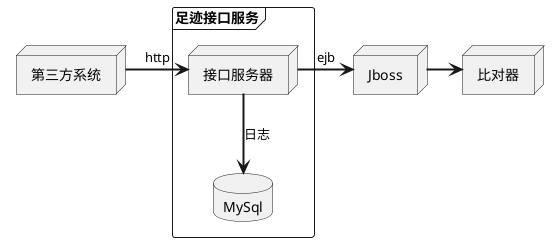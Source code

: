 @startuml
node 第三方系统 {

}
node Jboss {

}
node 比对器 {

}

frame 足迹接口服务 {
  node 接口服务器
  database MySql
}

第三方系统 -[bold]> 接口服务器 : http
接口服务器 -[bold]> Jboss : ejb
接口服务器 --[bold]> MySql : 日志
Jboss -[bold]> 比对器
@enduml
